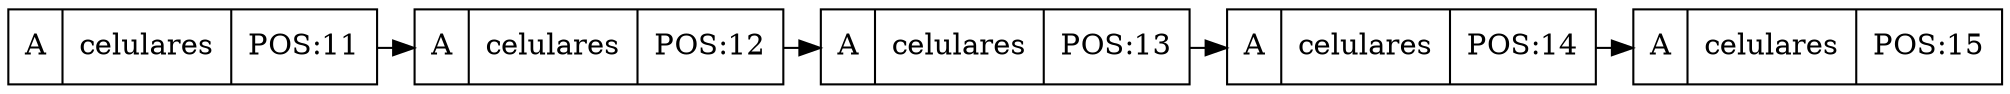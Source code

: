 digraph G {
node[shape=record]
graph[splines="ortho"]
nodo10[label="A|celulares|POS:11"]
nodo11[label="A|celulares|POS:12"]
nodo12[label="A|celulares|POS:13"]
nodo13[label="A|celulares|POS:14"]
nodo14[label="A|celulares|POS:15"]
{rank=same;nodo10;nodo11;nodo12;nodo13;nodo14;}
nodo10->nodo11
nodo11->nodo12
nodo12->nodo13
nodo13->nodo14

}